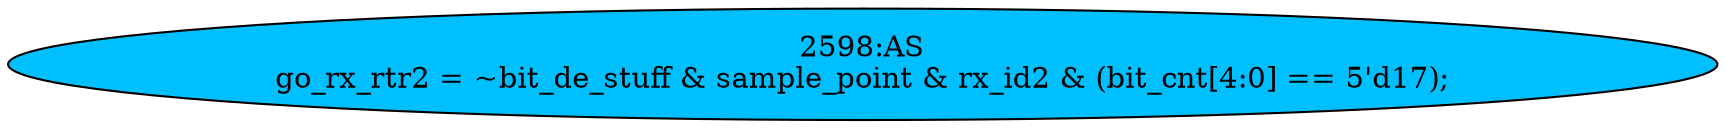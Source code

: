 strict digraph "" {
	node [label="\N"];
	"2598:AS"	 [ast="<pyverilog.vparser.ast.Assign object at 0x7f44f6bb5510>",
		def_var="['go_rx_rtr2']",
		fillcolor=deepskyblue,
		label="2598:AS
go_rx_rtr2 = ~bit_de_stuff & sample_point & rx_id2 & (bit_cnt[4:0] == 5'd17);",
		statements="[]",
		style=filled,
		typ=Assign,
		use_var="['bit_de_stuff', 'sample_point', 'rx_id2', 'bit_cnt']"];
}
